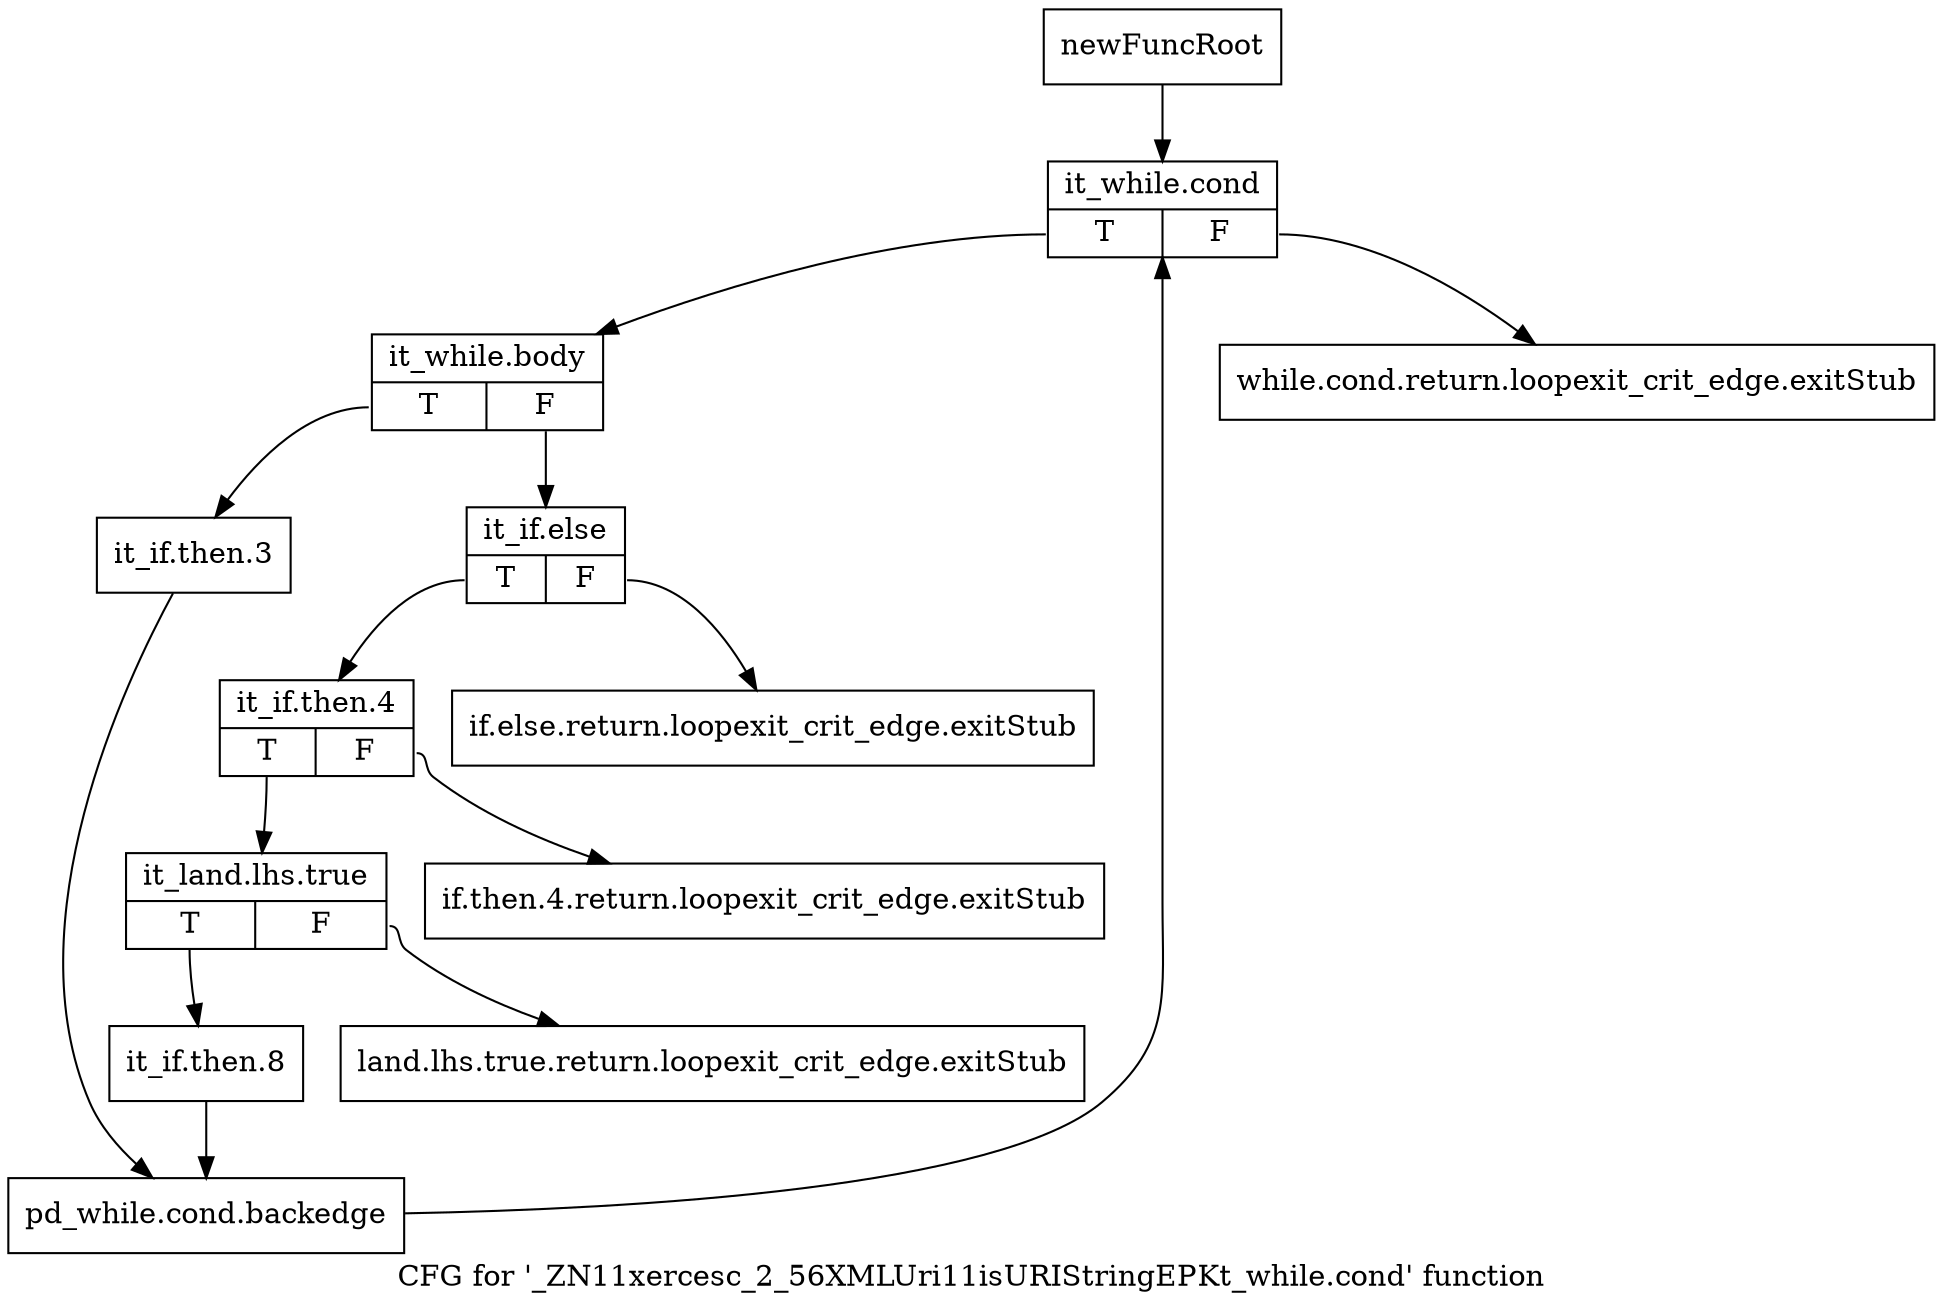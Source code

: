 digraph "CFG for '_ZN11xercesc_2_56XMLUri11isURIStringEPKt_while.cond' function" {
	label="CFG for '_ZN11xercesc_2_56XMLUri11isURIStringEPKt_while.cond' function";

	Node0x9bb2da0 [shape=record,label="{newFuncRoot}"];
	Node0x9bb2da0 -> Node0x9bb2f30;
	Node0x9bb2df0 [shape=record,label="{while.cond.return.loopexit_crit_edge.exitStub}"];
	Node0x9bb2e40 [shape=record,label="{if.else.return.loopexit_crit_edge.exitStub}"];
	Node0x9bb2e90 [shape=record,label="{if.then.4.return.loopexit_crit_edge.exitStub}"];
	Node0x9bb2ee0 [shape=record,label="{land.lhs.true.return.loopexit_crit_edge.exitStub}"];
	Node0x9bb2f30 [shape=record,label="{it_while.cond|{<s0>T|<s1>F}}"];
	Node0x9bb2f30:s0 -> Node0x9bb2f80;
	Node0x9bb2f30:s1 -> Node0x9bb2df0;
	Node0x9bb2f80 [shape=record,label="{it_while.body|{<s0>T|<s1>F}}"];
	Node0x9bb2f80:s0 -> Node0x9bb3110;
	Node0x9bb2f80:s1 -> Node0x9bb2fd0;
	Node0x9bb2fd0 [shape=record,label="{it_if.else|{<s0>T|<s1>F}}"];
	Node0x9bb2fd0:s0 -> Node0x9bb3020;
	Node0x9bb2fd0:s1 -> Node0x9bb2e40;
	Node0x9bb3020 [shape=record,label="{it_if.then.4|{<s0>T|<s1>F}}"];
	Node0x9bb3020:s0 -> Node0x9bb3070;
	Node0x9bb3020:s1 -> Node0x9bb2e90;
	Node0x9bb3070 [shape=record,label="{it_land.lhs.true|{<s0>T|<s1>F}}"];
	Node0x9bb3070:s0 -> Node0x9bb30c0;
	Node0x9bb3070:s1 -> Node0x9bb2ee0;
	Node0x9bb30c0 [shape=record,label="{it_if.then.8}"];
	Node0x9bb30c0 -> Node0x9bb3160;
	Node0x9bb3110 [shape=record,label="{it_if.then.3}"];
	Node0x9bb3110 -> Node0x9bb3160;
	Node0x9bb3160 [shape=record,label="{pd_while.cond.backedge}"];
	Node0x9bb3160 -> Node0x9bb2f30;
}

